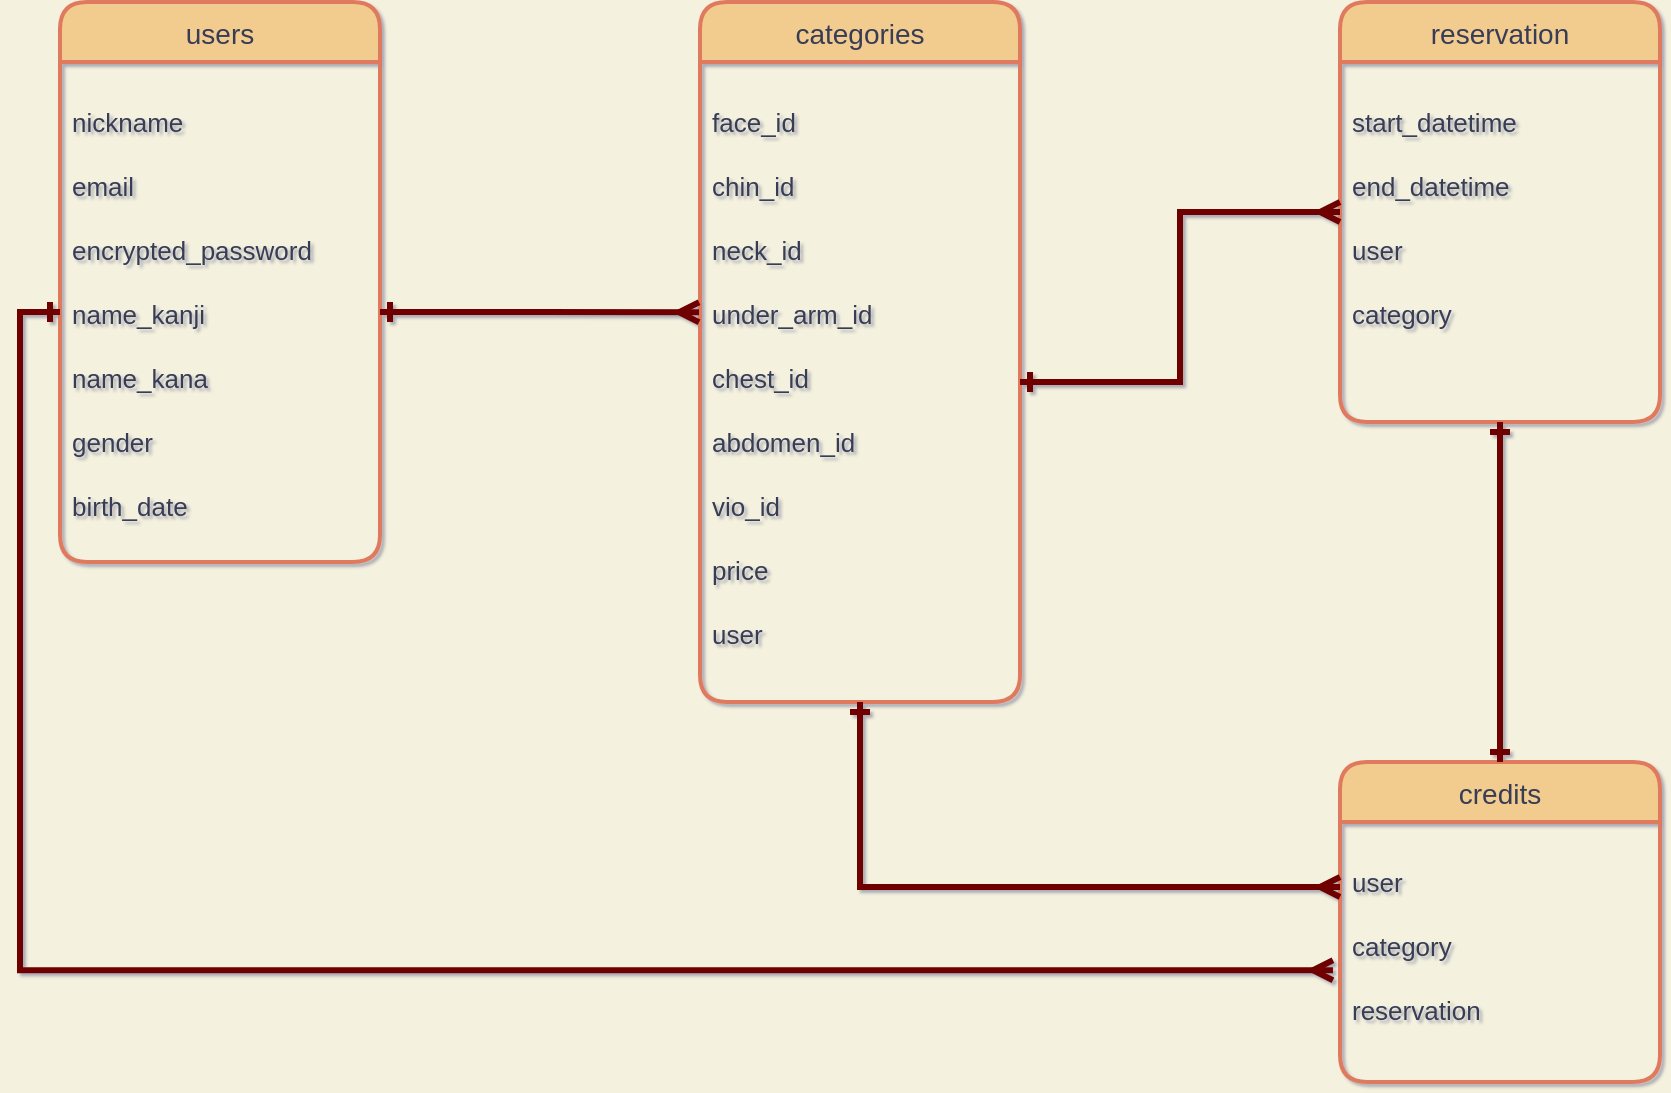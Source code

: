 <mxfile>
    <diagram id="eE-38sgIVYxh3nESXaKX" name="ページ1">
        <mxGraphModel dx="1307" dy="1076" grid="1" gridSize="10" guides="1" tooltips="1" connect="1" arrows="1" fold="1" page="1" pageScale="1" pageWidth="850" pageHeight="1100" background="#F4F1DE" math="0" shadow="1">
            <root>
                <mxCell id="0"/>
                <mxCell id="1" parent="0"/>
                <mxCell id="2" value="users" style="swimlane;childLayout=stackLayout;horizontal=1;startSize=30;horizontalStack=0;rounded=1;fontSize=14;fontStyle=0;strokeWidth=2;resizeParent=0;resizeLast=1;shadow=0;dashed=0;align=center;fillColor=#F2CC8F;strokeColor=#E07A5F;fontColor=#393C56;swimlaneFillColor=none;" vertex="1" parent="1">
                    <mxGeometry x="40" y="160" width="160" height="280" as="geometry"/>
                </mxCell>
                <mxCell id="3" value="&#10;nickname&#10;&#10;email&#10;&#10;encrypted_password&#10;&#10;name_kanji&#10;&#10;name_kana&#10;&#10;gender&#10;&#10;birth_date" style="align=left;strokeColor=none;fillColor=none;spacingLeft=4;fontSize=13;verticalAlign=top;resizable=0;rotatable=0;part=1;fontColor=#393C56;" vertex="1" parent="2">
                    <mxGeometry y="30" width="160" height="250" as="geometry"/>
                </mxCell>
                <mxCell id="10" value="categories" style="swimlane;childLayout=stackLayout;horizontal=1;startSize=30;horizontalStack=0;rounded=1;fontSize=14;fontStyle=0;strokeWidth=2;resizeParent=0;resizeLast=1;shadow=0;dashed=0;align=center;sketch=0;fillColor=#F2CC8F;fontColor=#393C56;strokeColor=#E07A5F;" vertex="1" parent="1">
                    <mxGeometry x="360" y="160" width="160" height="350" as="geometry"/>
                </mxCell>
                <mxCell id="11" value="&#10;face_id&#10;&#10;chin_id&#10;&#10;neck_id&#10;&#10;under_arm_id&#10;&#10;chest_id&#10;&#10;abdomen_id&#10;&#10;vio_id&#10;&#10;price&#10;&#10;user" style="align=left;strokeColor=none;fillColor=none;spacingLeft=4;fontSize=13;verticalAlign=top;resizable=0;rotatable=0;part=1;fontColor=#393C56;" vertex="1" parent="10">
                    <mxGeometry y="30" width="160" height="320" as="geometry"/>
                </mxCell>
                <mxCell id="12" value="reservation" style="swimlane;childLayout=stackLayout;horizontal=1;startSize=30;horizontalStack=0;rounded=1;fontSize=14;fontStyle=0;strokeWidth=2;resizeParent=0;resizeLast=1;shadow=0;dashed=0;align=center;sketch=0;fillColor=#F2CC8F;fontColor=#393C56;strokeColor=#E07A5F;" vertex="1" parent="1">
                    <mxGeometry x="680" y="160" width="160" height="210" as="geometry"/>
                </mxCell>
                <mxCell id="13" value="&#10;start_datetime&#10;&#10;end_datetime&#10;&#10;user&#10;&#10;category" style="align=left;strokeColor=none;fillColor=none;spacingLeft=4;fontSize=13;verticalAlign=top;resizable=0;rotatable=0;part=1;fontColor=#393C56;" vertex="1" parent="12">
                    <mxGeometry y="30" width="160" height="180" as="geometry"/>
                </mxCell>
                <mxCell id="14" value="credits" style="swimlane;childLayout=stackLayout;horizontal=1;startSize=30;horizontalStack=0;rounded=1;fontSize=14;fontStyle=0;strokeWidth=2;resizeParent=0;resizeLast=1;shadow=0;dashed=0;align=center;sketch=0;fontColor=#393C56;fillColor=#F2CC8F;strokeColor=#E07A5F;" vertex="1" parent="1">
                    <mxGeometry x="680" y="540" width="160" height="160" as="geometry"/>
                </mxCell>
                <mxCell id="15" value="&#10;user&#10;&#10;category&#10;&#10;reservation" style="align=left;strokeColor=none;fillColor=none;spacingLeft=4;fontSize=13;verticalAlign=top;resizable=0;rotatable=0;part=1;fontColor=#393C56;" vertex="1" parent="14">
                    <mxGeometry y="30" width="160" height="130" as="geometry"/>
                </mxCell>
                <mxCell id="28" style="edgeStyle=elbowEdgeStyle;sketch=0;orthogonalLoop=1;jettySize=auto;html=1;entryX=-0.003;entryY=0.391;entryDx=0;entryDy=0;entryPerimeter=0;strokeColor=#6F0000;fillColor=#a20025;fontSize=13;fontColor=#393C56;startArrow=ERone;startFill=0;endArrow=ERmany;endFill=0;strokeWidth=3;rounded=0;" edge="1" parent="1" source="3" target="11">
                    <mxGeometry relative="1" as="geometry"/>
                </mxCell>
                <mxCell id="32" style="edgeStyle=elbowEdgeStyle;rounded=0;sketch=0;orthogonalLoop=1;jettySize=auto;html=1;entryX=0;entryY=0.5;entryDx=0;entryDy=0;startArrow=ERone;startFill=0;endArrow=ERmany;endFill=0;strokeColor=#6F0000;strokeWidth=3;fillColor=#a20025;fontSize=13;fontColor=#393C56;" edge="1" parent="1" source="11" target="12">
                    <mxGeometry relative="1" as="geometry"/>
                </mxCell>
                <mxCell id="35" style="edgeStyle=elbowEdgeStyle;rounded=0;sketch=0;orthogonalLoop=1;jettySize=auto;html=1;entryX=0.5;entryY=0;entryDx=0;entryDy=0;startArrow=ERone;startFill=0;endArrow=ERone;endFill=0;strokeColor=#6F0000;strokeWidth=3;fillColor=#a20025;fontSize=13;fontColor=#393C56;" edge="1" parent="1" source="13" target="14">
                    <mxGeometry relative="1" as="geometry"/>
                </mxCell>
                <mxCell id="49" style="edgeStyle=elbowEdgeStyle;rounded=0;sketch=0;orthogonalLoop=1;jettySize=auto;html=1;entryX=-0.022;entryY=0.57;entryDx=0;entryDy=0;entryPerimeter=0;startArrow=ERone;startFill=0;endArrow=ERmany;endFill=0;strokeColor=#6F0000;strokeWidth=3;fillColor=#a20025;fontSize=13;fontColor=#393C56;" edge="1" parent="1" source="3" target="15">
                    <mxGeometry relative="1" as="geometry">
                        <Array as="points">
                            <mxPoint x="20" y="660"/>
                            <mxPoint x="130" y="540"/>
                            <mxPoint x="260" y="510"/>
                        </Array>
                    </mxGeometry>
                </mxCell>
                <mxCell id="52" style="edgeStyle=elbowEdgeStyle;rounded=0;sketch=0;orthogonalLoop=1;jettySize=auto;html=1;entryX=0;entryY=0.25;entryDx=0;entryDy=0;startArrow=ERone;startFill=0;endArrow=ERmany;endFill=0;strokeColor=#6F0000;strokeWidth=3;fillColor=#a20025;fontSize=13;fontColor=#393C56;" edge="1" parent="1" source="11" target="15">
                    <mxGeometry relative="1" as="geometry">
                        <Array as="points">
                            <mxPoint x="440" y="480"/>
                        </Array>
                    </mxGeometry>
                </mxCell>
            </root>
        </mxGraphModel>
    </diagram>
</mxfile>